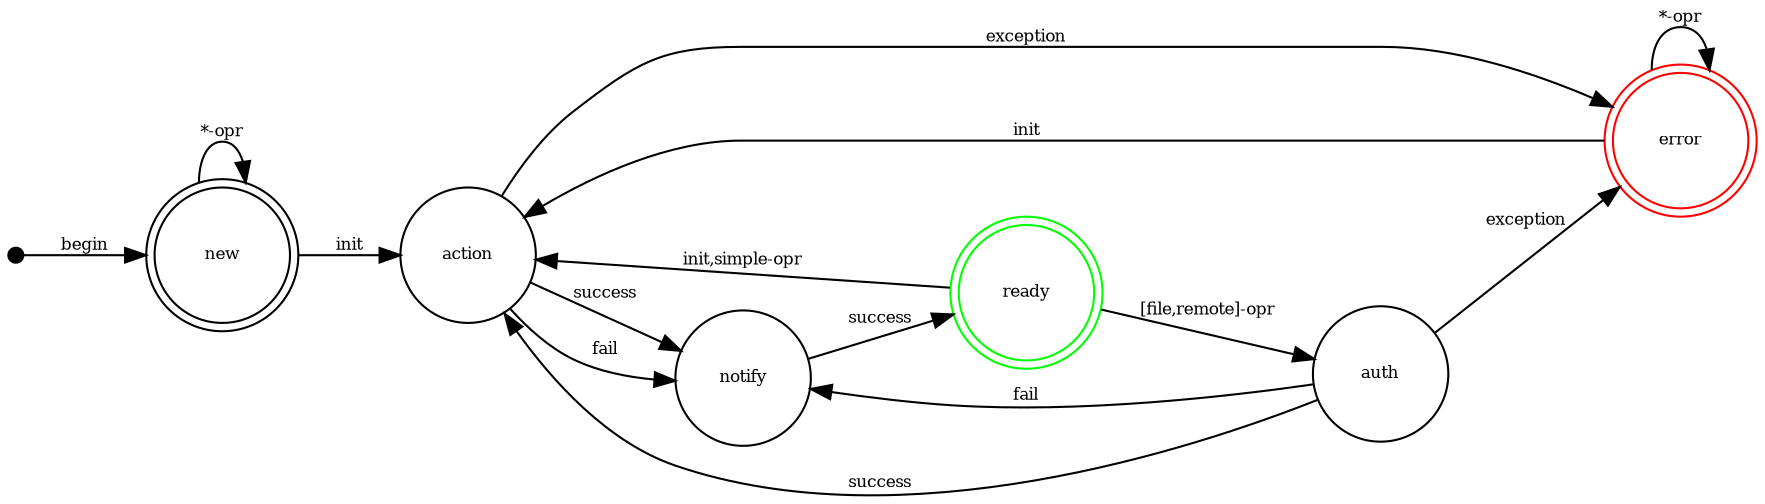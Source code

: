 digraph fog {
	// defaults
	node [ shape=circle, fontsize=8, fixedsize=true, width=0.9, group=A ]; 
  	edge [ fontsize=8 ]; 
  	rankdir=LR;
	
	// vertices
	start [ shape=point, fixedsize=false, width=0.1 ]
	new [ shape=doublecircle ];
	action;
	error [ shape=doublecircle, color=red ];
	ready [ shape=doublecircle, color=green ];
	auth;
	notify;

	// edges
	start -> new  [ label = "begin" ];
	new -> new [ label = "*-opr" ];
	new -> action [ label = "init" ];
	action -> notify [ label = "success" ];
	action -> notify [ label = "fail" ];
	action -> error [ label = "exception" ];
	error -> error [ label = "*-opr" ];
	error -> action [ label="init" ];
	auth -> action [ label = "success" ];
	auth -> error [ label = "exception" ];
	auth -> notify [ label = "fail" ];
	ready -> auth [ label = "[file,remote]-opr" ];
	ready -> action [ label = "init,simple-opr" ];
	notify -> ready [ label = "success" ];
}
